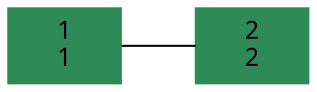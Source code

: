 graph qing{
	rankdir = LR;
graph [bgcolor = transparent,autosize=false, size="8.0, 10"]
	node [shape = "box", style = "filled", color = "#2E8B57", fontname = "FangSong", fontsize = "12"];
	1[label = "1\n1"];
	2[label = "2\n2"];
	1--2;
}

